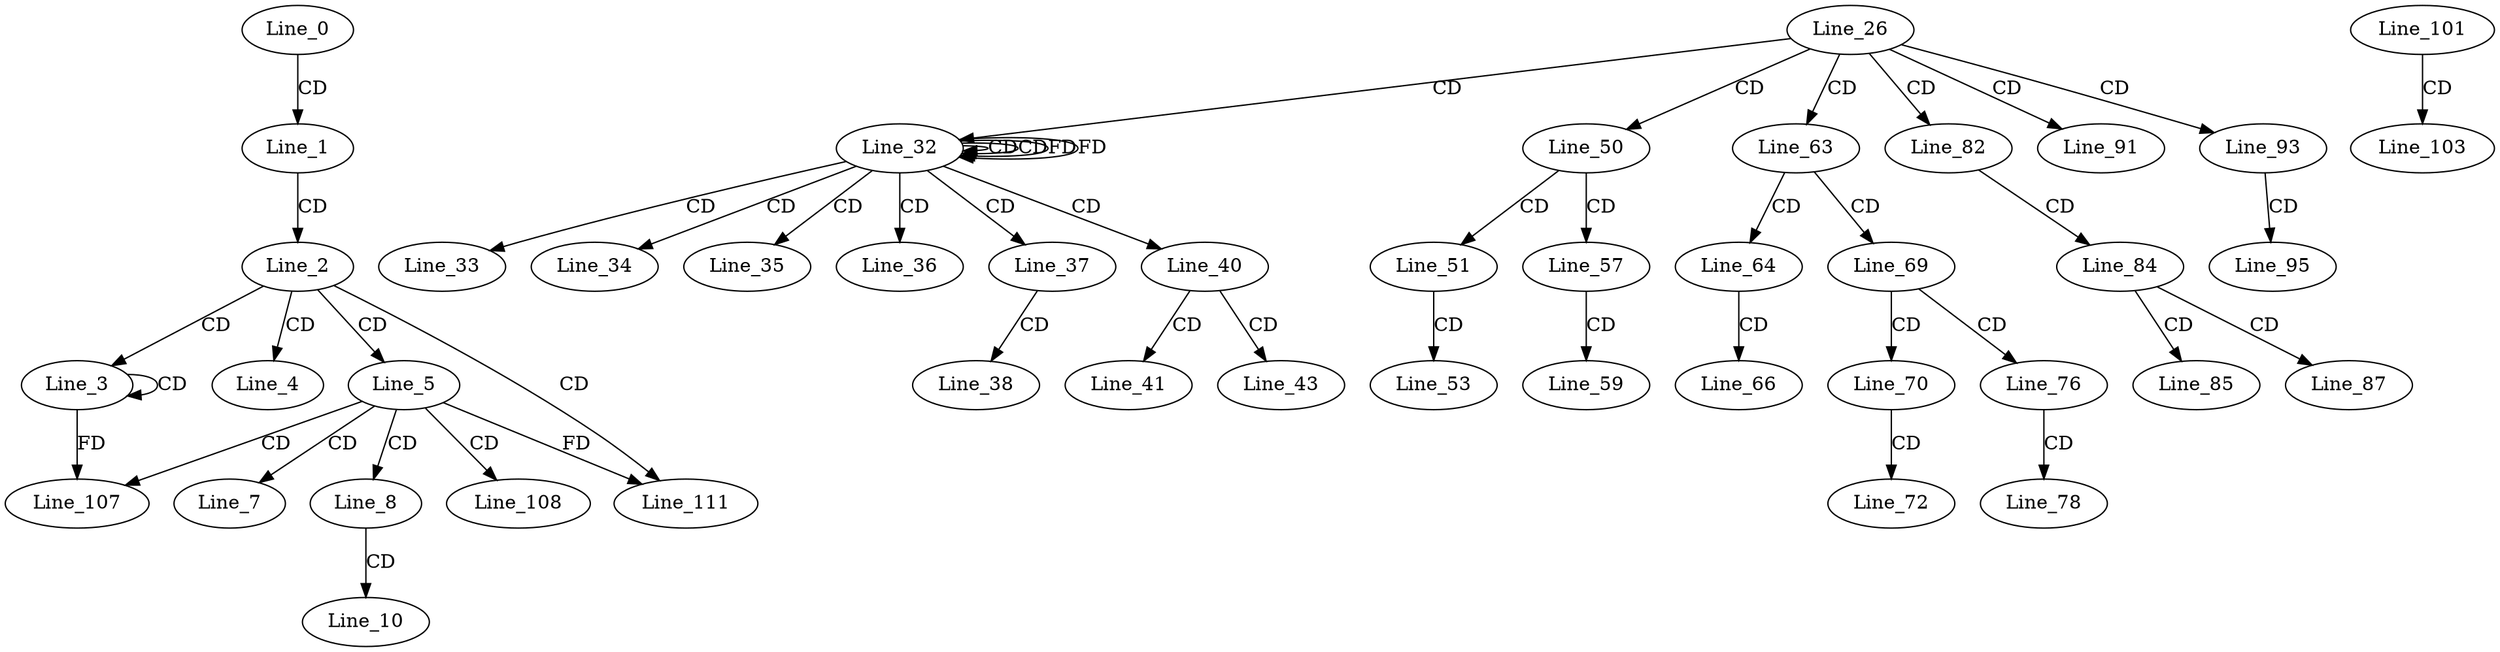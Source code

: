 digraph G {
  Line_0;
  Line_1;
  Line_2;
  Line_3;
  Line_3;
  Line_4;
  Line_5;
  Line_5;
  Line_7;
  Line_8;
  Line_8;
  Line_10;
  Line_26;
  Line_32;
  Line_32;
  Line_32;
  Line_33;
  Line_34;
  Line_35;
  Line_36;
  Line_37;
  Line_38;
  Line_40;
  Line_41;
  Line_43;
  Line_50;
  Line_51;
  Line_51;
  Line_53;
  Line_57;
  Line_57;
  Line_59;
  Line_63;
  Line_64;
  Line_64;
  Line_66;
  Line_69;
  Line_70;
  Line_70;
  Line_72;
  Line_76;
  Line_76;
  Line_78;
  Line_82;
  Line_82;
  Line_84;
  Line_85;
  Line_87;
  Line_91;
  Line_93;
  Line_93;
  Line_95;
  Line_101;
  Line_103;
  Line_107;
  Line_108;
  Line_111;
  Line_0 -> Line_1 [ label="CD" ];
  Line_1 -> Line_2 [ label="CD" ];
  Line_2 -> Line_3 [ label="CD" ];
  Line_3 -> Line_3 [ label="CD" ];
  Line_2 -> Line_4 [ label="CD" ];
  Line_2 -> Line_5 [ label="CD" ];
  Line_5 -> Line_7 [ label="CD" ];
  Line_5 -> Line_8 [ label="CD" ];
  Line_8 -> Line_10 [ label="CD" ];
  Line_26 -> Line_32 [ label="CD" ];
  Line_32 -> Line_32 [ label="CD" ];
  Line_32 -> Line_32 [ label="CD" ];
  Line_32 -> Line_32 [ label="FD" ];
  Line_32 -> Line_33 [ label="CD" ];
  Line_32 -> Line_34 [ label="CD" ];
  Line_32 -> Line_35 [ label="CD" ];
  Line_32 -> Line_36 [ label="CD" ];
  Line_32 -> Line_37 [ label="CD" ];
  Line_37 -> Line_38 [ label="CD" ];
  Line_32 -> Line_40 [ label="CD" ];
  Line_40 -> Line_41 [ label="CD" ];
  Line_40 -> Line_43 [ label="CD" ];
  Line_26 -> Line_50 [ label="CD" ];
  Line_50 -> Line_51 [ label="CD" ];
  Line_51 -> Line_53 [ label="CD" ];
  Line_50 -> Line_57 [ label="CD" ];
  Line_57 -> Line_59 [ label="CD" ];
  Line_26 -> Line_63 [ label="CD" ];
  Line_63 -> Line_64 [ label="CD" ];
  Line_64 -> Line_66 [ label="CD" ];
  Line_63 -> Line_69 [ label="CD" ];
  Line_69 -> Line_70 [ label="CD" ];
  Line_70 -> Line_72 [ label="CD" ];
  Line_69 -> Line_76 [ label="CD" ];
  Line_76 -> Line_78 [ label="CD" ];
  Line_26 -> Line_82 [ label="CD" ];
  Line_82 -> Line_84 [ label="CD" ];
  Line_84 -> Line_85 [ label="CD" ];
  Line_84 -> Line_87 [ label="CD" ];
  Line_26 -> Line_91 [ label="CD" ];
  Line_26 -> Line_93 [ label="CD" ];
  Line_93 -> Line_95 [ label="CD" ];
  Line_101 -> Line_103 [ label="CD" ];
  Line_5 -> Line_107 [ label="CD" ];
  Line_3 -> Line_107 [ label="FD" ];
  Line_5 -> Line_108 [ label="CD" ];
  Line_2 -> Line_111 [ label="CD" ];
  Line_5 -> Line_111 [ label="FD" ];
  Line_32 -> Line_32 [ label="FD" ];
}
